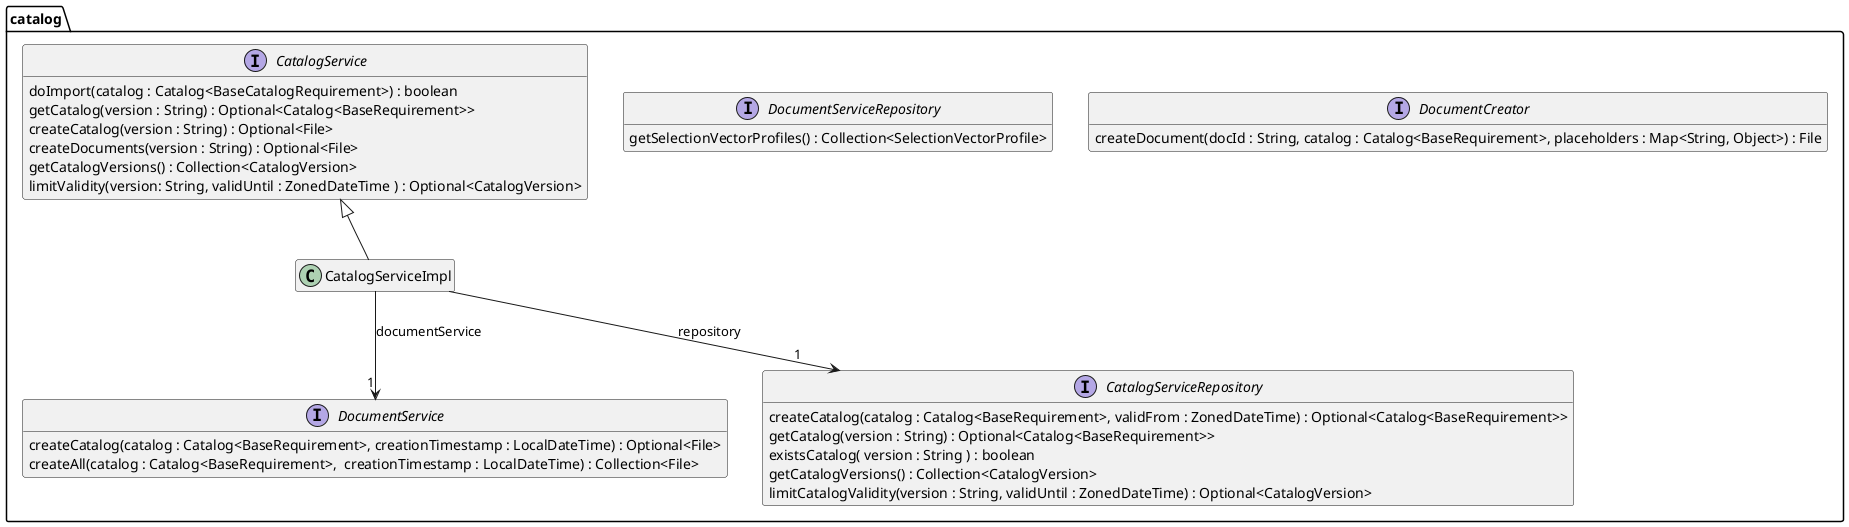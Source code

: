 @startuml Ebene3.png
hide empty members

package catalog {

    interface DocumentCreator {
        createDocument(docId : String, catalog : Catalog<BaseRequirement>, placeholders : Map<String, Object>) : File
    }

    interface DocumentService {
        createCatalog(catalog : Catalog<BaseRequirement>, creationTimestamp : LocalDateTime) : Optional<File>
        createAll(catalog : Catalog<BaseRequirement>,  creationTimestamp : LocalDateTime) : Collection<File>
    }

    interface DocumentServiceRepository {
        getSelectionVectorProfiles() : Collection<SelectionVectorProfile>
    }

    interface CatalogService {
        doImport(catalog : Catalog<BaseCatalogRequirement>) : boolean
        getCatalog(version : String) : Optional<Catalog<BaseRequirement>>
        createCatalog(version : String) : Optional<File>
        createDocuments(version : String) : Optional<File>
        getCatalogVersions() : Collection<CatalogVersion>
        limitValidity(version: String, validUntil : ZonedDateTime ) : Optional<CatalogVersion>
    }

    interface CatalogServiceRepository {
        createCatalog(catalog : Catalog<BaseRequirement>, validFrom : ZonedDateTime) : Optional<Catalog<BaseRequirement>>
        getCatalog(version : String) : Optional<Catalog<BaseRequirement>>
        existsCatalog( version : String ) : boolean
        getCatalogVersions() : Collection<CatalogVersion>
        limitCatalogValidity(version : String, validUntil : ZonedDateTime) : Optional<CatalogVersion>
    }

    class CatalogServiceImpl {
    }
    CatalogService <|-- CatalogServiceImpl
    CatalogServiceImpl --> "1" CatalogServiceRepository : repository
    CatalogServiceImpl --> "1" DocumentService : documentService

}
@enduml